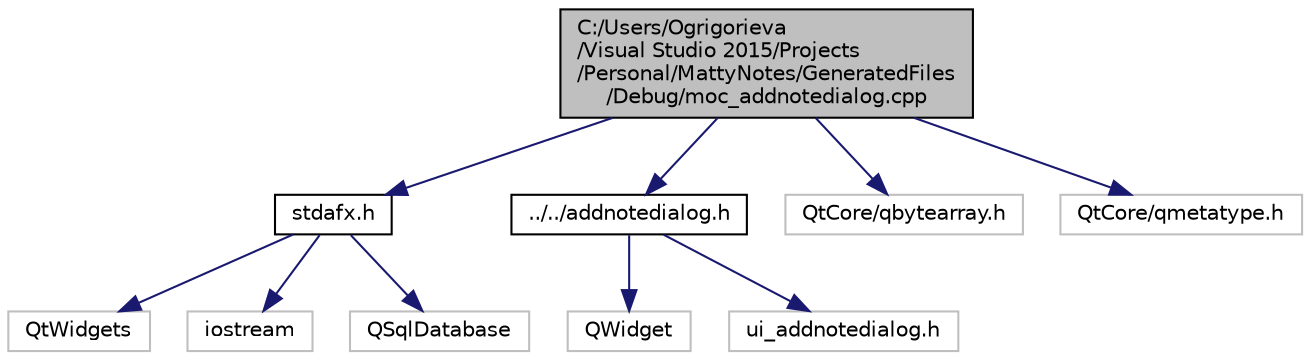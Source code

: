 digraph "C:/Users/Ogrigorieva/Visual Studio 2015/Projects/Personal/MattyNotes/GeneratedFiles/Debug/moc_addnotedialog.cpp"
{
  edge [fontname="Helvetica",fontsize="10",labelfontname="Helvetica",labelfontsize="10"];
  node [fontname="Helvetica",fontsize="10",shape=record];
  Node0 [label="C:/Users/Ogrigorieva\l/Visual Studio 2015/Projects\l/Personal/MattyNotes/GeneratedFiles\l/Debug/moc_addnotedialog.cpp",height=0.2,width=0.4,color="black", fillcolor="grey75", style="filled", fontcolor="black"];
  Node0 -> Node1 [color="midnightblue",fontsize="10",style="solid"];
  Node1 [label="stdafx.h",height=0.2,width=0.4,color="black", fillcolor="white", style="filled",URL="$stdafx_8h.html"];
  Node1 -> Node2 [color="midnightblue",fontsize="10",style="solid"];
  Node2 [label="QtWidgets",height=0.2,width=0.4,color="grey75", fillcolor="white", style="filled"];
  Node1 -> Node3 [color="midnightblue",fontsize="10",style="solid"];
  Node3 [label="iostream",height=0.2,width=0.4,color="grey75", fillcolor="white", style="filled"];
  Node1 -> Node4 [color="midnightblue",fontsize="10",style="solid"];
  Node4 [label="QSqlDatabase",height=0.2,width=0.4,color="grey75", fillcolor="white", style="filled"];
  Node0 -> Node5 [color="midnightblue",fontsize="10",style="solid"];
  Node5 [label="../../addnotedialog.h",height=0.2,width=0.4,color="black", fillcolor="white", style="filled",URL="$addnotedialog_8h.html"];
  Node5 -> Node6 [color="midnightblue",fontsize="10",style="solid"];
  Node6 [label="QWidget",height=0.2,width=0.4,color="grey75", fillcolor="white", style="filled"];
  Node5 -> Node7 [color="midnightblue",fontsize="10",style="solid"];
  Node7 [label="ui_addnotedialog.h",height=0.2,width=0.4,color="grey75", fillcolor="white", style="filled"];
  Node0 -> Node8 [color="midnightblue",fontsize="10",style="solid"];
  Node8 [label="QtCore/qbytearray.h",height=0.2,width=0.4,color="grey75", fillcolor="white", style="filled"];
  Node0 -> Node9 [color="midnightblue",fontsize="10",style="solid"];
  Node9 [label="QtCore/qmetatype.h",height=0.2,width=0.4,color="grey75", fillcolor="white", style="filled"];
}

